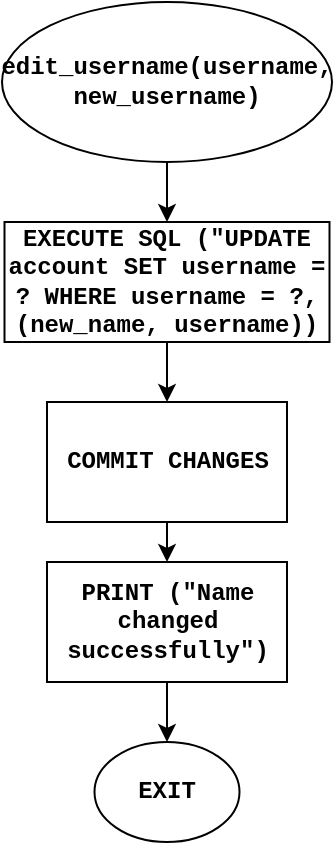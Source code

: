 <mxfile version="26.0.9">
  <diagram name="Page-1" id="tRFJW0z-zQq9aHD96qDD">
    <mxGraphModel dx="1418" dy="820" grid="1" gridSize="10" guides="1" tooltips="1" connect="1" arrows="1" fold="1" page="1" pageScale="1" pageWidth="850" pageHeight="1100" math="0" shadow="0">
      <root>
        <mxCell id="0" />
        <mxCell id="1" parent="0" />
        <mxCell id="Z-EK29a1oNxjtTfZvJRf-3" style="edgeStyle=orthogonalEdgeStyle;rounded=0;orthogonalLoop=1;jettySize=auto;html=1;exitX=0.5;exitY=1;exitDx=0;exitDy=0;entryX=0.5;entryY=0;entryDx=0;entryDy=0;fontFamily=Courier New;fontStyle=1" parent="1" source="Z-EK29a1oNxjtTfZvJRf-1" target="Z-EK29a1oNxjtTfZvJRf-2" edge="1">
          <mxGeometry relative="1" as="geometry" />
        </mxCell>
        <mxCell id="Z-EK29a1oNxjtTfZvJRf-1" value="edit_username(username, new_username)" style="ellipse;whiteSpace=wrap;html=1;fontFamily=Courier New;fontStyle=1" parent="1" vertex="1">
          <mxGeometry x="365" y="30" width="165" height="80" as="geometry" />
        </mxCell>
        <mxCell id="Z-EK29a1oNxjtTfZvJRf-5" style="edgeStyle=orthogonalEdgeStyle;rounded=0;orthogonalLoop=1;jettySize=auto;html=1;exitX=0.5;exitY=1;exitDx=0;exitDy=0;entryX=0.5;entryY=0;entryDx=0;entryDy=0;fontFamily=Courier New;fontStyle=1" parent="1" source="Z-EK29a1oNxjtTfZvJRf-2" target="Z-EK29a1oNxjtTfZvJRf-4" edge="1">
          <mxGeometry relative="1" as="geometry" />
        </mxCell>
        <mxCell id="Z-EK29a1oNxjtTfZvJRf-2" value="EXECUTE SQL (&quot;UPDATE account SET username = ? WHERE username = ?, (new_name, username))" style="rounded=0;whiteSpace=wrap;html=1;fontFamily=Courier New;fontStyle=1" parent="1" vertex="1">
          <mxGeometry x="366.25" y="140" width="162.5" height="60" as="geometry" />
        </mxCell>
        <mxCell id="Z-EK29a1oNxjtTfZvJRf-7" style="edgeStyle=orthogonalEdgeStyle;rounded=0;orthogonalLoop=1;jettySize=auto;html=1;exitX=0.5;exitY=1;exitDx=0;exitDy=0;entryX=0.5;entryY=0;entryDx=0;entryDy=0;fontFamily=Courier New;fontStyle=1" parent="1" source="Z-EK29a1oNxjtTfZvJRf-4" target="Z-EK29a1oNxjtTfZvJRf-6" edge="1">
          <mxGeometry relative="1" as="geometry" />
        </mxCell>
        <mxCell id="Z-EK29a1oNxjtTfZvJRf-4" value="COMMIT CHANGES" style="rounded=0;whiteSpace=wrap;html=1;fontFamily=Courier New;fontStyle=1" parent="1" vertex="1">
          <mxGeometry x="387.5" y="230" width="120" height="60" as="geometry" />
        </mxCell>
        <mxCell id="Z-EK29a1oNxjtTfZvJRf-9" style="edgeStyle=orthogonalEdgeStyle;rounded=0;orthogonalLoop=1;jettySize=auto;html=1;exitX=0.5;exitY=1;exitDx=0;exitDy=0;entryX=0.5;entryY=0;entryDx=0;entryDy=0;fontFamily=Courier New;fontStyle=1" parent="1" source="Z-EK29a1oNxjtTfZvJRf-6" target="Z-EK29a1oNxjtTfZvJRf-8" edge="1">
          <mxGeometry relative="1" as="geometry" />
        </mxCell>
        <mxCell id="Z-EK29a1oNxjtTfZvJRf-6" value="PRINT (&quot;Name changed successfully&quot;)" style="rounded=0;whiteSpace=wrap;html=1;fontFamily=Courier New;fontStyle=1" parent="1" vertex="1">
          <mxGeometry x="387.5" y="310" width="120" height="60" as="geometry" />
        </mxCell>
        <mxCell id="Z-EK29a1oNxjtTfZvJRf-8" value="EXIT" style="ellipse;whiteSpace=wrap;html=1;fontFamily=Courier New;fontStyle=1" parent="1" vertex="1">
          <mxGeometry x="411.25" y="400" width="72.5" height="50" as="geometry" />
        </mxCell>
      </root>
    </mxGraphModel>
  </diagram>
</mxfile>
